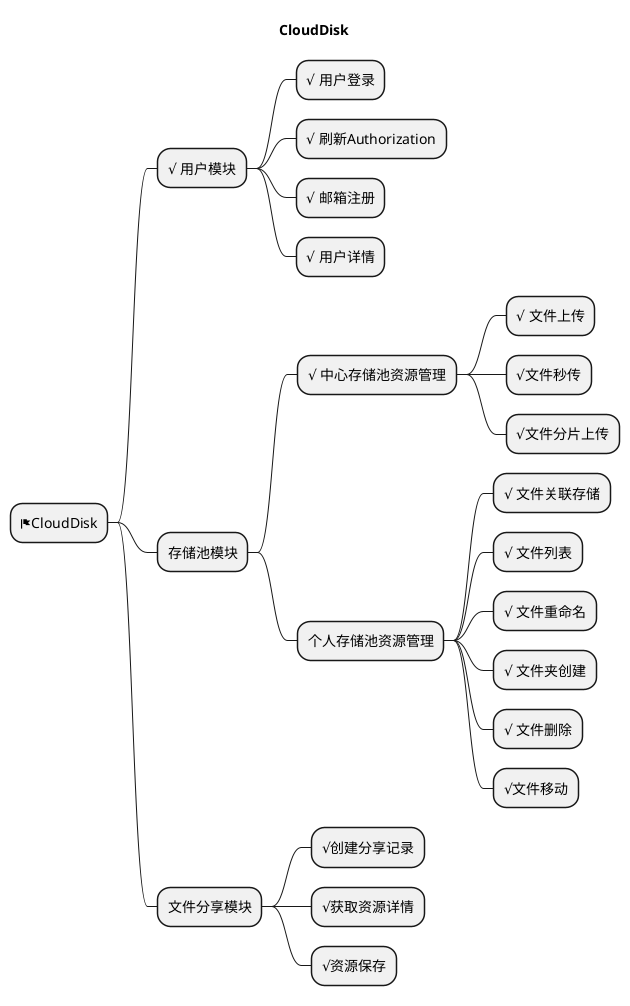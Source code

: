 @startmindmap

title CloudDisk

* <&flag>CloudDisk
** √ 用户模块
*** √ 用户登录
*** √ 刷新Authorization
*** √ 邮箱注册
*** √ 用户详情
** 存储池模块
*** √ 中心存储池资源管理
**** √ 文件上传
****  √文件秒传
**** √文件分片上传
*** 个人存储池资源管理
**** √ 文件关联存储
**** √ 文件列表
**** √ 文件重命名
**** √ 文件夹创建
**** √ 文件删除
**** √文件移动
**  文件分享模块
***  √创建分享记录
*** √获取资源详情
***  √资源保存


@endmindmap
